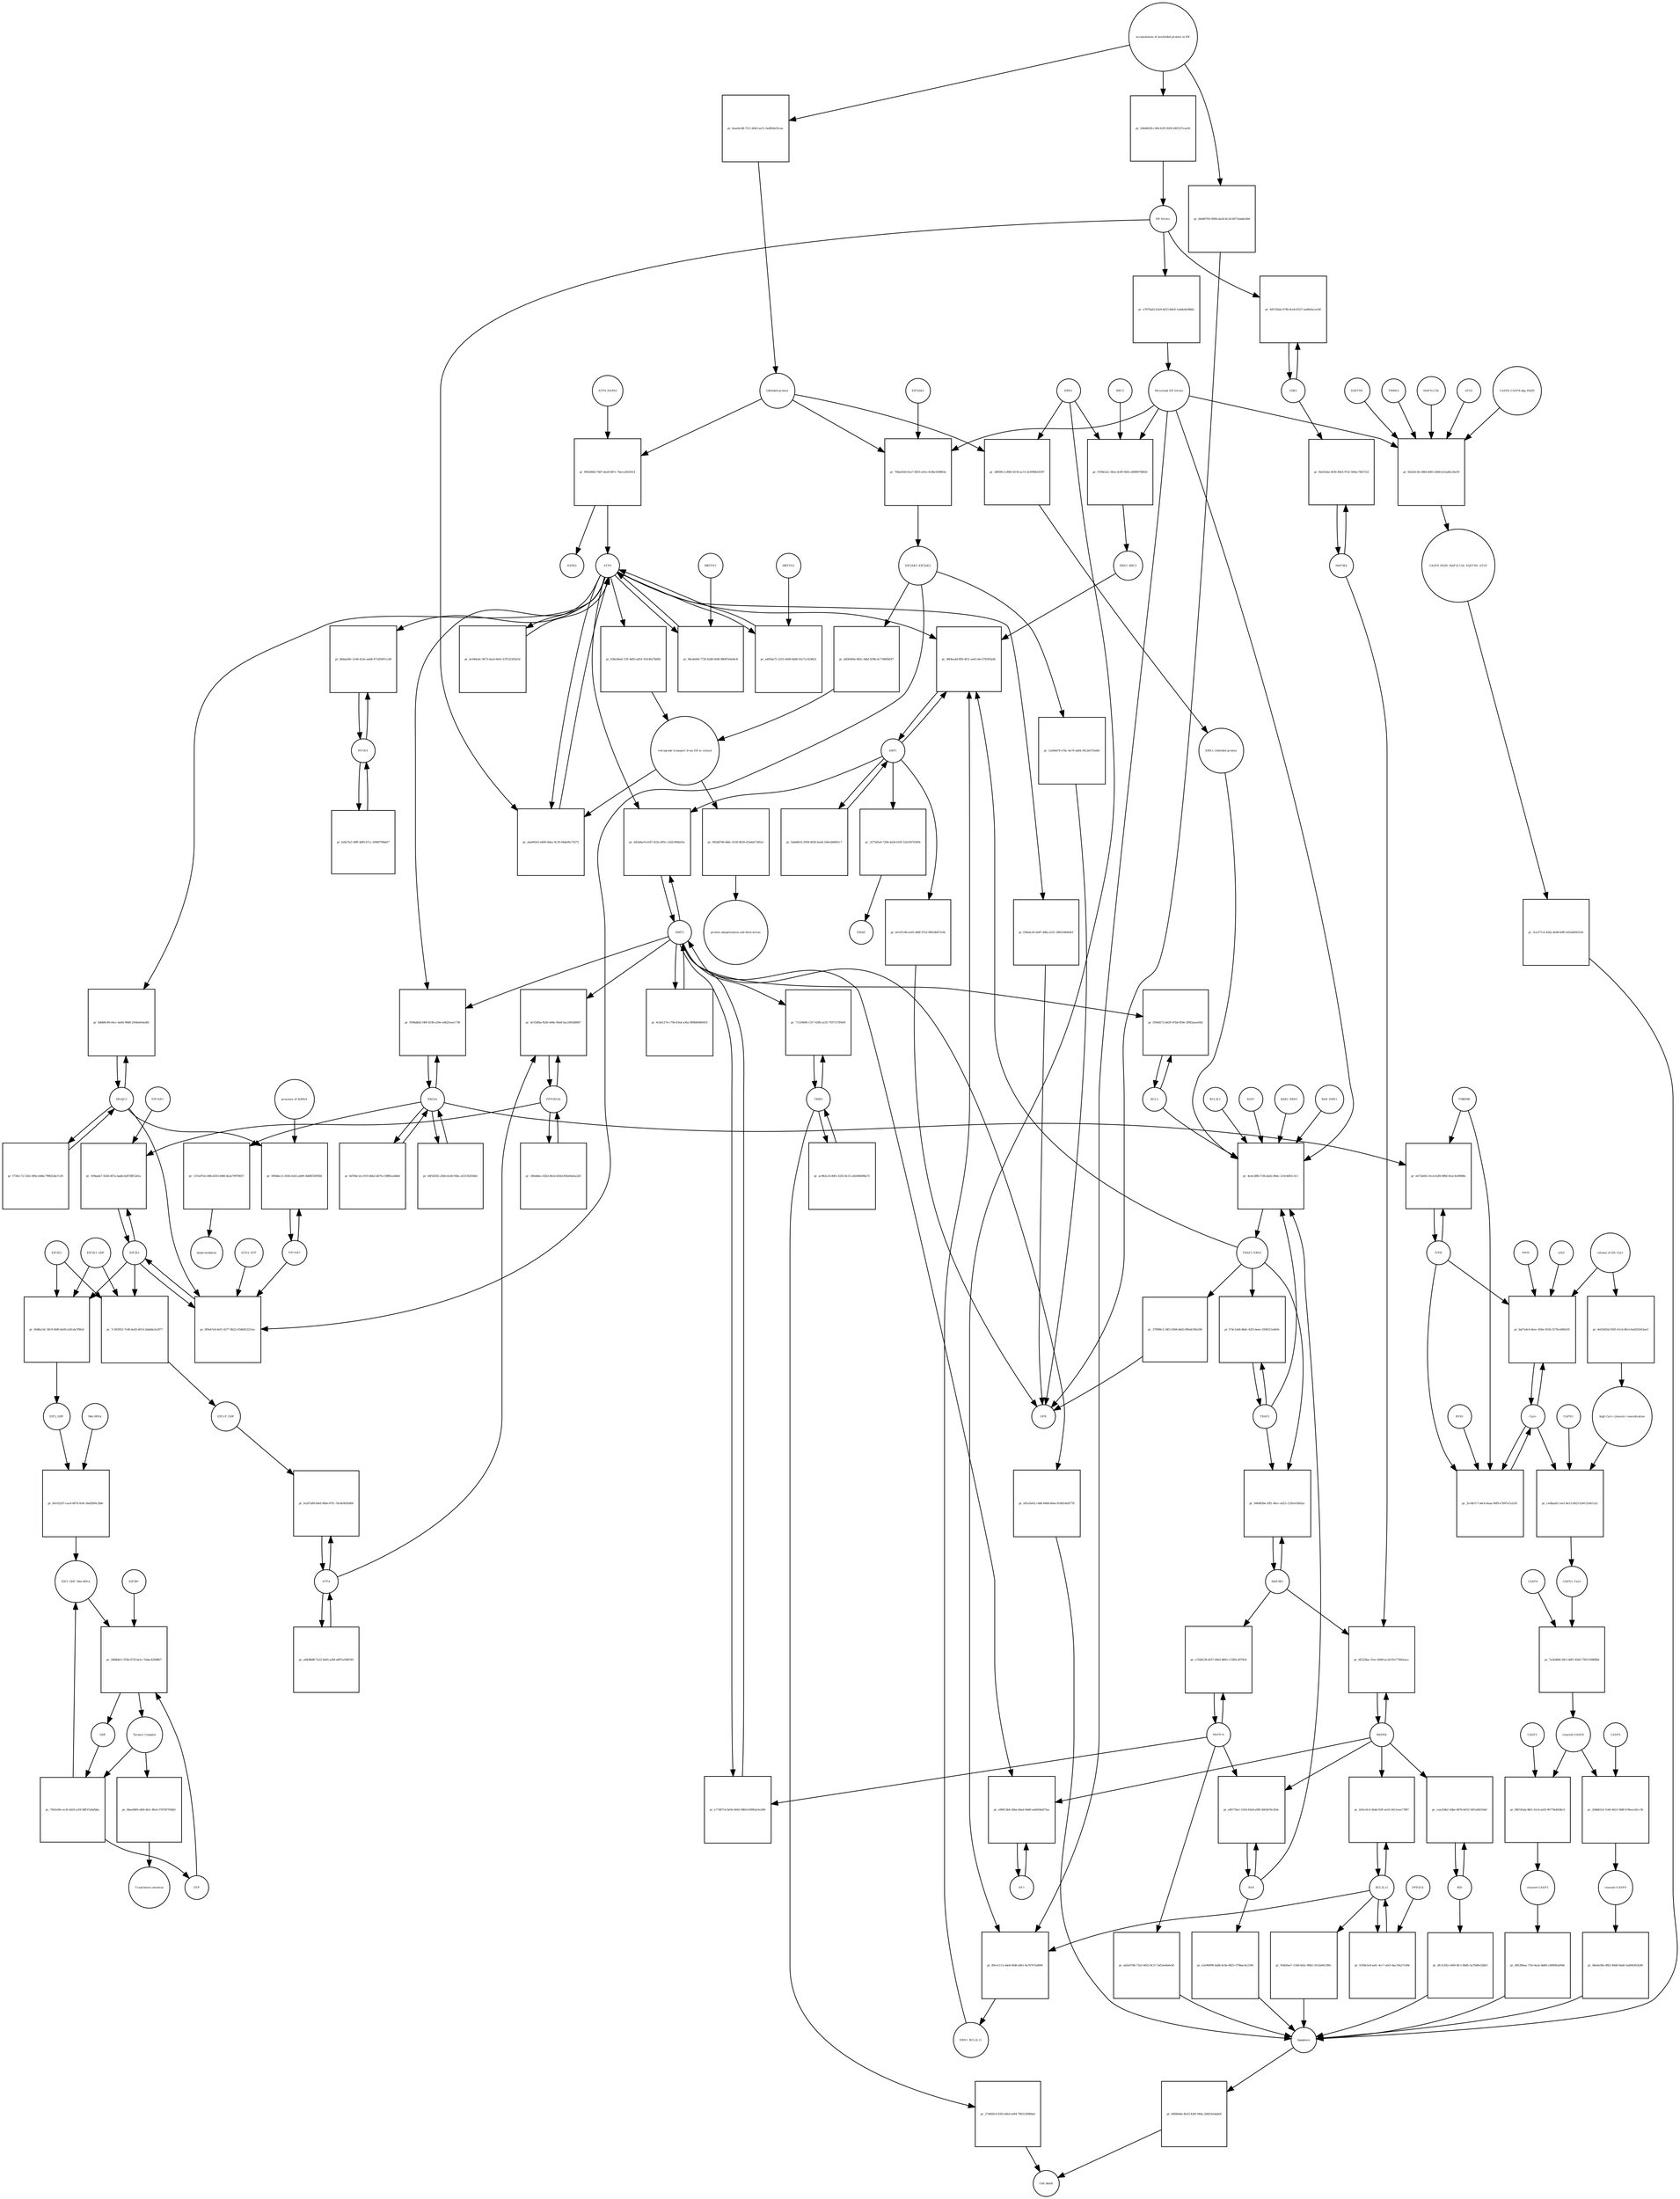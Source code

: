 strict digraph  {
ATF6_HSPA5 [annotation="", bipartite=0, cls=complex, fontsize=4, label=ATF6_HSPA5, shape=circle];
"pr_f002046d-78d7-4ea9-867c-7bece2825014" [annotation="", bipartite=1, cls=process, fontsize=4, label="pr_f002046d-78d7-4ea9-867c-7bece2825014", shape=square];
ATF6 [annotation="urn_miriam_hgnc.symbol_ATF6", bipartite=0, cls=macromolecule, fontsize=4, label=ATF6, shape=circle];
HSPA5 [annotation="urn_miriam_hgnc.symbol_HSPA5", bipartite=0, cls=macromolecule, fontsize=4, label=HSPA5, shape=circle];
"Unfolded protein" [annotation="", bipartite=0, cls=macromolecule, fontsize=4, label="Unfolded protein", shape=circle];
ERN1 [annotation="urn_miriam_hgnc.symbol_ERN1", bipartite=0, cls=macromolecule, fontsize=4, label=ERN1, shape=circle];
"pr_28f00fc2-d9d3-4150-ac51-dcf096b10397" [annotation="", bipartite=1, cls=process, fontsize=4, label="pr_28f00fc2-d9d3-4150-ac51-dcf096b10397", shape=square];
"ERN1_Unfolded protein" [annotation="", bipartite=0, cls=complex, fontsize=4, label="ERN1_Unfolded protein", shape=circle];
EIF2AK3_EIF2AK3 [annotation="", bipartite=0, cls=complex, fontsize=4, label=EIF2AK3_EIF2AK3, shape=circle];
"pr_dd36449a-885c-4daf-839b-6c7186f6d5f7" [annotation="", bipartite=1, cls=process, fontsize=4, label="pr_dd36449a-885c-4daf-839b-6c7186f6d5f7", shape=square];
"retrograde transport from ER to cytosol" [annotation="", bipartite=0, cls=phenotype, fontsize=4, label="retrograde transport from ER to cytosol", shape=circle];
"pr_83bcb6ad-7cff-4d03-a814-1f414b27b682" [annotation="", bipartite=1, cls=process, fontsize=4, label="pr_83bcb6ad-7cff-4d03-a814-1f414b27b682", shape=square];
"pr_992dd7d6-b6bc-4330-8639-d1b4a673d5a1" [annotation="", bipartite=1, cls=process, fontsize=4, label="pr_992dd7d6-b6bc-4330-8639-d1b4a673d5a1", shape=square];
"protein ubiquitination and destruction" [annotation="", bipartite=0, cls=phenotype, fontsize=4, label="protein ubiquitination and destruction", shape=circle];
"pr_4cdc28fb-7cfb-4a62-8b4c-21414d01c3c1" [annotation="", bipartite=1, cls=process, fontsize=4, label="pr_4cdc28fb-7cfb-4a62-8b4c-21414d01c3c1", shape=square];
TRAF2_ERN1 [annotation="", bipartite=0, cls=complex, fontsize=4, label=TRAF2_ERN1, shape=circle];
BAK1_ERN1 [annotation="", bipartite=0, cls=complex, fontsize=4, label=BAK1_ERN1, shape=circle];
BAX_ERN1 [annotation="", bipartite=0, cls=complex, fontsize=4, label=BAX_ERN1, shape=circle];
BCL2 [annotation="urn_miriam_hgnc.symbol_BCL2", bipartite=0, cls="nucleic acid feature", fontsize=4, label=BCL2, shape=circle];
BCL2L1 [annotation="urn_miriam_hgnc.symbol_BCL2L1", bipartite=0, cls=macromolecule, fontsize=4, label=BCL2L1, shape=circle];
"Persistant ER Stress" [annotation="", bipartite=0, cls=phenotype, fontsize=4, label="Persistant ER Stress", shape=circle];
BAX [annotation="urn_miriam_hgnc.symbol_BAX", bipartite=0, cls=macromolecule, fontsize=4, label=BAX, shape=circle];
BAK1 [annotation="urn_miriam_hgnc.symbol_BAK1", bipartite=0, cls=macromolecule, fontsize=4, label=BAK1, shape=circle];
TRAF2 [annotation="urn_miriam_hgnc.symbol_TRAF2", bipartite=0, cls=macromolecule, fontsize=4, label=TRAF2, shape=circle];
XBP1 [annotation="urn_miriam_hgnc.symbol_XBP1", bipartite=0, cls=macromolecule, fontsize=4, label=XBP1, shape=circle];
"pr_9bf4ea4d-fff6-4f31-ae63-8ec578393a46" [annotation="", bipartite=1, cls=process, fontsize=4, label="pr_9bf4ea4d-fff6-4f31-ae63-8ec578393a46", shape=square];
ERN1_BBC3 [annotation="", bipartite=0, cls=complex, fontsize=4, label=ERN1_BBC3, shape=circle];
ERN1_BCL2L11 [annotation="", bipartite=0, cls=complex, fontsize=4, label=ERN1_BCL2L11, shape=circle];
"pr_5abd4fc8-2958-4626-ba4d-166e2b6681c7" [annotation="", bipartite=1, cls=process, fontsize=4, label="pr_5abd4fc8-2958-4626-ba4d-166e2b6681c7", shape=square];
"pr_3575d5e4-7266-4a56-b1f9-51b5367054f4" [annotation="", bipartite=1, cls=process, fontsize=4, label="pr_3575d5e4-7266-4a56-b1f9-51b5367054f4", shape=square];
ERAD [annotation="", bipartite=0, cls=phenotype, fontsize=4, label=ERAD, shape=circle];
"pr_0e1d7c9b-ea92-466f-97e2-f881dbf57e5b" [annotation="", bipartite=1, cls=process, fontsize=4, label="pr_0e1d7c9b-ea92-466f-97e2-f881dbf57e5b", shape=square];
UPR [annotation="", bipartite=0, cls=phenotype, fontsize=4, label=UPR, shape=circle];
"pr_f7dc1eb0-dbdc-42f3-beee-3508211e8e9c" [annotation="", bipartite=1, cls=process, fontsize=4, label="pr_f7dc1eb0-dbdc-42f3-beee-3508211e8e9c", shape=square];
MAPK8 [annotation="urn_miriam_hgnc.symbol_MAPK8", bipartite=0, cls=macromolecule, fontsize=4, label=MAPK8, shape=circle];
"pr_6f2228ac-f1ec-4049-ac2d-91e77465eacc" [annotation="", bipartite=1, cls=process, fontsize=4, label="pr_6f2228ac-f1ec-4049-ac2d-91e77465eacc", shape=square];
MAP3K4 [annotation="urn_miriam_hgnc.symbol_MAP3K4", bipartite=0, cls=macromolecule, fontsize=4, label=MAP3K4, shape=circle];
MAP3K5 [annotation="urn_miriam_hgnc.symbol_MAP3K5", bipartite=0, cls=macromolecule, fontsize=4, label=MAP3K5, shape=circle];
MAPK14 [annotation="urn_miriam_hgnc.symbol_MAPK14", bipartite=0, cls=macromolecule, fontsize=4, label=MAPK14, shape=circle];
"pr_c51bb128-b257-49e5-8841-c1585c2079cb" [annotation="", bipartite=1, cls=process, fontsize=4, label="pr_c51bb128-b257-49e5-8841-c1585c2079cb", shape=square];
"pr_ab2e07db-73a5-4025-8c57-3ef2ee8a6cbf" [annotation="", bipartite=1, cls=process, fontsize=4, label="pr_ab2e07db-73a5-4025-8c57-3ef2ee8a6cbf", shape=square];
Apoptosis [annotation="", bipartite=0, cls=phenotype, fontsize=4, label=Apoptosis, shape=circle];
DDIT3 [annotation="urn_miriam_hgnc.symbol_DDIT3", bipartite=0, cls=macromolecule, fontsize=4, label=DDIT3, shape=circle];
"pr_e77d0714-8e5b-4943-98fd-639962e5e268" [annotation="", bipartite=1, cls=process, fontsize=4, label="pr_e77d0714-8e5b-4943-98fd-639962e5e268", shape=square];
"pr_e81a5e62-c4d6-448d-b0ae-818d14afd778" [annotation="", bipartite=1, cls=process, fontsize=4, label="pr_e81a5e62-c4d6-448d-b0ae-818d14afd778", shape=square];
"pr_f50b8272-bd29-47bb-859e-3f9f2aaea942" [annotation="", bipartite=1, cls=process, fontsize=4, label="pr_f50b8272-bd29-47bb-859e-3f9f2aaea942", shape=square];
"pr_aba992e5-b406-4dee-9c39-04da90c79275" [annotation="", bipartite=1, cls=process, fontsize=4, label="pr_aba992e5-b406-4dee-9c39-04da90c79275", shape=square];
"ER Stress" [annotation="", bipartite=0, cls=phenotype, fontsize=4, label="ER Stress", shape=circle];
"pr_9bcdefd4-7726-42d6-bf48-98087e0e8e3f" [annotation="", bipartite=1, cls=process, fontsize=4, label="pr_9bcdefd4-7726-42d6-bf48-98087e0e8e3f", shape=square];
MBTPS1 [annotation="urn_miriam_hgnc.symbol_MBTPS1", bipartite=0, cls=macromolecule, fontsize=4, label=MBTPS1, shape=circle];
"pr_a405da75-2255-4449-b6d0-02c7cc624b51" [annotation="", bipartite=1, cls=process, fontsize=4, label="pr_a405da75-2255-4449-b6d0-02c7cc624b51", shape=square];
MBTPS2 [annotation="urn_miriam_hgnc.symbol_MBTPS2", bipartite=0, cls=macromolecule, fontsize=4, label=MBTPS2, shape=circle];
"pr_dc94dcdc-9673-4acb-8e61-b7f532283a54" [annotation="", bipartite=1, cls=process, fontsize=4, label="pr_dc94dcdc-9673-4acb-8e61-b7f532283a54", shape=square];
"pr_6cb41274-c79d-43ed-a36a-089b89d60455" [annotation="", bipartite=1, cls=process, fontsize=4, label="pr_6cb41274-c79d-43ed-a36a-089b89d60455", shape=square];
"pr_d43a8ac6-b187-422e-895c-c62fc968a03e" [annotation="", bipartite=1, cls=process, fontsize=4, label="pr_d43a8ac6-b187-422e-895c-c62fc968a03e", shape=square];
EIF2S1 [annotation="urn_miriam_hgnc.symbol_EIF2S1", bipartite=0, cls=macromolecule, fontsize=4, label=EIF2S1, shape=circle];
"pr_0f0eb7ed-6ef1-4277-8b22-0548d53231ac" [annotation="", bipartite=1, cls=process, fontsize=4, label="pr_0f0eb7ed-6ef1-4277-8b22-0548d53231ac", shape=square];
GCN2_ATP [annotation="", bipartite=0, cls=complex, fontsize=4, label=GCN2_ATP, shape=circle];
EIF2AK2 [annotation="urn_miriam_hgnc.symbol_EIF2AK2", bipartite=0, cls=macromolecule, fontsize=4, label=EIF2AK2, shape=circle];
DNAJC3 [annotation="urn_miriam_hgnc.symbol_DNAJC3", bipartite=0, cls=macromolecule, fontsize=4, label=DNAJC3, shape=circle];
EIF2S2 [annotation="urn_miriam_hgnc.symbol_EIF2S2", bipartite=0, cls=macromolecule, fontsize=4, label=EIF2S2, shape=circle];
"pr_00d6a14c-58c9-4bf6-8a09-a20cda7f8fa0" [annotation="", bipartite=1, cls=process, fontsize=4, label="pr_00d6a14c-58c9-4bf6-8a09-a20cda7f8fa0", shape=square];
EIF2S3_GDP [annotation="", bipartite=0, cls=complex, fontsize=4, label=EIF2S3_GDP, shape=circle];
EIF2_GDP [annotation="", bipartite=0, cls=complex, fontsize=4, label=EIF2_GDP, shape=circle];
"EIF2_GDP_Met-tRNA" [annotation="", bipartite=0, cls=complex, fontsize=4, label="EIF2_GDP_Met-tRNA", shape=circle];
"pr_2484bb11-f55b-472f-be1c-7ebac420d8b7" [annotation="", bipartite=1, cls=process, fontsize=4, label="pr_2484bb11-f55b-472f-be1c-7ebac420d8b7", shape=square];
"Ternary Complex" [annotation="", bipartite=0, cls=complex, fontsize=4, label="Ternary Complex", shape=circle];
"EIF2B*" [annotation="", bipartite=0, cls=complex, fontsize=4, label="EIF2B*", shape=circle];
GTP [annotation="urn_miriam_obo.chebi_CHEBI%3A57600", bipartite=0, cls="simple chemical", fontsize=4, label=GTP, shape=circle];
GDP [annotation="urn_miriam_obo.chebi_CHEBI%3A65180", bipartite=0, cls="simple chemical", fontsize=4, label=GDP, shape=circle];
"pr_79d1e0fe-ec4f-4d18-a35f-88f37a6afbba" [annotation="", bipartite=1, cls=process, fontsize=4, label="pr_79d1e0fe-ec4f-4d18-a35f-88f37a6afbba", shape=square];
ATF4 [annotation="urn_miriam_hgnc.symbol_ATF4", bipartite=0, cls=macromolecule, fontsize=4, label=ATF4, shape=circle];
"pr_fe2d7a80-b4ef-46be-87fc-7dc8e4650d00" [annotation="", bipartite=1, cls=process, fontsize=4, label="pr_fe2d7a80-b4ef-46be-87fc-7dc8e4650d00", shape=square];
"EIF2-P_GDP" [annotation="", bipartite=0, cls=complex, fontsize=4, label="EIF2-P_GDP", shape=circle];
"pr_ad438b8f-7a22-4eb5-a2bf-e607a184f185" [annotation="", bipartite=1, cls=process, fontsize=4, label="pr_ad438b8f-7a22-4eb5-a2bf-e607a184f185", shape=square];
PPP1R15A [annotation="urn_miriam_hgnc.symbol_PPP1R15A", bipartite=0, cls=macromolecule, fontsize=4, label=PPP1R15A, shape=circle];
"pr_dc556fba-fb3b-448a-90a8-4ac2492d8687" [annotation="", bipartite=1, cls=process, fontsize=4, label="pr_dc556fba-fb3b-448a-90a8-4ac2492d8687", shape=square];
"pr_18feb8ec-02b3-46cb-b83d-856e9afae2d3" [annotation="", bipartite=1, cls=process, fontsize=4, label="pr_18feb8ec-02b3-46cb-b83d-856e9afae2d3", shape=square];
"pr_0baa9bf9-afb0-4fe1-8fed-37876f7938d1" [annotation="", bipartite=1, cls=process, fontsize=4, label="pr_0baa9bf9-afb0-4fe1-8fed-37876f7938d1", shape=square];
"Translation initiation" [annotation="", bipartite=0, cls=phenotype, fontsize=4, label="Translation initiation", shape=circle];
"pr_566485be-20f1-46cc-a623-123b1e5b02ac" [annotation="", bipartite=1, cls=process, fontsize=4, label="pr_566485be-20f1-46cc-a623-123b1e5b02ac", shape=square];
ERO1A [annotation="urn_miriam_hgnc.symbol_ERO1A", bipartite=0, cls=macromolecule, fontsize=4, label=ERO1A, shape=circle];
"pr_939bdb82-f40f-4536-a59e-a9b25eee1738" [annotation="", bipartite=1, cls=process, fontsize=4, label="pr_939bdb82-f40f-4536-a59e-a9b25eee1738", shape=square];
"pr_64f18292-25b0-4cd0-95bc-ef21563f36d1" [annotation="", bipartite=1, cls=process, fontsize=4, label="pr_64f18292-25b0-4cd0-95bc-ef21563f36d1", shape=square];
"pr_1f06ade7-5028-487a-badd-d287dff52d1a" [annotation="", bipartite=1, cls=process, fontsize=4, label="pr_1f06ade7-5028-487a-badd-d287dff52d1a", shape=square];
EIF2AK1 [annotation="urn_miriam_hgnc.symbol_EIF2AK1", bipartite=0, cls=macromolecule, fontsize=4, label=EIF2AK1, shape=circle];
"pr_e8577ba1-5354-416d-a9f8-2663b76c454c" [annotation="", bipartite=1, cls=process, fontsize=4, label="pr_e8577ba1-5354-416d-a9f8-2663b76c454c", shape=square];
"pr_e2e96998-4a8b-4c8e-8825-579bacdc2394" [annotation="", bipartite=1, cls=process, fontsize=4, label="pr_e2e96998-4a8b-4c8e-8825-579bacdc2394", shape=square];
"Ca2+" [annotation="urn_miriam_obo.chebi_CHEBI%3A29108", bipartite=0, cls="simple chemical", fontsize=4, label="Ca2+", shape=circle];
"pr_baf7a4c4-8eec-456e-9256-3579ce60b105" [annotation="", bipartite=1, cls=process, fontsize=4, label="pr_baf7a4c4-8eec-456e-9256-3579ce60b105", shape=square];
"release of ER Ca2+" [annotation="", bipartite=0, cls=phenotype, fontsize=4, label="release of ER Ca2+", shape=circle];
ITPR [annotation="urn_miriam_hgnc.symbol_ITPR1|urn_miriam_hgnc.symbol_ITPR2|urn_miriam_hgnc.symbol_ITPR3", bipartite=0, cls=macromolecule, fontsize=4, label=ITPR, shape=circle];
MAM [annotation="", bipartite=0, cls=phenotype, fontsize=4, label=MAM, shape=circle];
s619 [annotation="", bipartite=0, cls=complex, fontsize=4, label=s619, shape=circle];
"pr_fbe01dae-4f36-49a5-97af-594ec78d731d" [annotation="", bipartite=1, cls=process, fontsize=4, label="pr_fbe01dae-4f36-49a5-97af-594ec78d731d", shape=square];
CDK5 [annotation="urn_miriam_hgnc.symbol_CDK5", bipartite=0, cls=macromolecule, fontsize=4, label=CDK5, shape=circle];
"pr_4d1350ab-474b-4ceb-8327-aed6afacac8d" [annotation="", bipartite=1, cls="uncertain process", fontsize=4, label="pr_4d1350ab-474b-4ceb-8327-aed6afacac8d", shape=square];
"pr_84f0b44e-8e43-426f-946a-2d0f2424ab64" [annotation="", bipartite=1, cls=process, fontsize=4, label="pr_84f0b44e-8e43-426f-946a-2d0f2424ab64", shape=square];
"Cell death" [annotation="", bipartite=0, cls=phenotype, fontsize=4, label="Cell death", shape=circle];
"pr_3cc6b7c7-a6c6-4aaa-90f9-e7b97a7a3c81" [annotation="", bipartite=1, cls=process, fontsize=4, label="pr_3cc6b7c7-a6c6-4aaa-90f9-e7b97a7a3c81", shape=square];
TMBIM6 [annotation="urn_miriam_hgnc.symbol_TMBIM6", bipartite=0, cls=macromolecule, fontsize=4, label=TMBIM6, shape=circle];
RYR1 [annotation="urn_miriam_hgnc.symbol_RYR1", bipartite=0, cls=macromolecule, fontsize=4, label=RYR1, shape=circle];
EIF2AK3 [annotation="urn_miriam_hgnc.symbol_EIF2AK3", bipartite=0, cls=macromolecule, fontsize=4, label=EIF2AK3, shape=circle];
"pr_70ba4344-0ca7-4925-a01a-9c8bc658963e" [annotation="", bipartite=1, cls=process, fontsize=4, label="pr_70ba4344-0ca7-4925-a01a-9c8bc658963e", shape=square];
"pr_11f1e97d-c00b-4503-9d4f-8e2e79978057" [annotation="", bipartite=1, cls=process, fontsize=4, label="pr_11f1e97d-c00b-4503-9d4f-8e2e79978057", shape=square];
hyperoxidation [annotation="", bipartite=0, cls=phenotype, fontsize=4, label=hyperoxidation, shape=circle];
"pr_6d764c1d-c919-46b3-b479-c59ffbca646d" [annotation="", bipartite=1, cls=process, fontsize=4, label="pr_6d764c1d-c919-46b3-b479-c59ffbca646d", shape=square];
"pr_e7670ad2-b3e9-4e53-b6e0-1adde4e94b0c" [annotation="", bipartite=1, cls=process, fontsize=4, label="pr_e7670ad2-b3e9-4e53-b6e0-1adde4e94b0c", shape=square];
"CASP8_CASP8-ubq_FADD" [annotation="", bipartite=0, cls=complex, fontsize=4, label="CASP8_CASP8-ubq_FADD", shape=circle];
"pr_0d2a9c3b-3484-4081-b9d4-b23adb124e59" [annotation="", bipartite=1, cls=process, fontsize=4, label="pr_0d2a9c3b-3484-4081-b9d4-b23adb124e59", shape=square];
"SQSTM1 " [annotation="urn_miriam_hgnc.symbol_SQSTM1", bipartite=0, cls=macromolecule, fontsize=4, label="SQSTM1 ", shape=circle];
CASP8_FADD_MAP1LC3A_SQSTM1_ATG5 [annotation="", bipartite=0, cls=complex, fontsize=4, label=CASP8_FADD_MAP1LC3A_SQSTM1_ATG5, shape=circle];
TRIM13 [annotation="urn_miriam_hgnc.symbol_TRIM13", bipartite=0, cls=macromolecule, fontsize=4, label=TRIM13, shape=circle];
MAP1LC3A [annotation="urn_miriam_hgnc.symbol_MAP1LC3A", bipartite=0, cls=macromolecule, fontsize=4, label=MAP1LC3A, shape=circle];
ATG5 [annotation="urn_miriam_hgnc.symbol_ATG5", bipartite=0, cls=macromolecule, fontsize=4, label=ATG5, shape=circle];
"pr_3ce377c6-45b2-4e98-b9ff-e052b8593162" [annotation="", bipartite=1, cls=process, fontsize=4, label="pr_3ce377c6-45b2-4e98-b9ff-e052b8593162", shape=square];
"AP-1" [annotation="urn_miriam_hgnc.symbol_FOS|urn_miriam_hgnc.symbol_FOSB|urn_miriam_hgnc.symbol_FOSL1|urn_miriam_hgnc.symbol_FOSL2|urn_miriam_hgnc.symbol_JUN|urn_miriam_hgnc.symbol_JUNB|urn_miriam_hgnc.symbol_JUND", bipartite=0, cls=macromolecule, fontsize=4, label="AP-1", shape=circle];
"pr_e99013b4-20ba-4bad-9dd0-aeb958a875ac" [annotation="", bipartite=1, cls=process, fontsize=4, label="pr_e99013b4-20ba-4bad-9dd0-aeb958a875ac", shape=square];
"pr_095b8cc3-3036-41b5-ab99-5b68f350f584" [annotation="", bipartite=1, cls=process, fontsize=4, label="pr_095b8cc3-3036-41b5-ab99-5b68f350f584", shape=square];
"presence of dsRNA" [annotation="", bipartite=0, cls=phenotype, fontsize=4, label="presence of dsRNA", shape=circle];
"Met-tRNA" [annotation="urn_miriam_hgnc_HGNC%3A34779", bipartite=0, cls="nucleic acid feature", fontsize=4, label="Met-tRNA", shape=circle];
"pr_641032d7-cacd-487d-9c8c-8ad5f60c3b8c" [annotation="", bipartite=1, cls=process, fontsize=4, label="pr_641032d7-cacd-487d-9c8c-8ad5f60c3b8c", shape=square];
"pr_7c583952-7cd8-4ed3-b014-2dabde2e2877" [annotation="", bipartite=1, cls=process, fontsize=4, label="pr_7c583952-7cd8-4ed3-b014-2dabde2e2877", shape=square];
"accumulation of misfolded protein in ER" [annotation="", bipartite=0, cls=phenotype, fontsize=4, label="accumulation of misfolded protein in ER", shape=circle];
"pr_6aae6cd8-7211-46b3-aa7c-0a4fb9a55cae" [annotation="", bipartite=1, cls=process, fontsize=4, label="pr_6aae6cd8-7211-46b3-aa7c-0a4fb9a55cae", shape=square];
"pr_246d4028-c304-41f5-920f-b9f3537cea50" [annotation="", bipartite=1, cls=process, fontsize=4, label="pr_246d4028-c304-41f5-920f-b9f3537cea50", shape=square];
"pr_b0d40783-000b-4a24-8c2d-60716addcb94" [annotation="", bipartite=1, cls=process, fontsize=4, label="pr_b0d40783-000b-4a24-8c2d-60716addcb94", shape=square];
"pr_12e8dd74-e7bc-4a70-ab84-30c2b375ebfd" [annotation="", bipartite=1, cls=process, fontsize=4, label="pr_12e8dd74-e7bc-4a70-ab84-30c2b375ebfd", shape=square];
"pr_37f898c5-34f2-4584-b6d3-ff8edc90e248" [annotation="", bipartite=1, cls=process, fontsize=4, label="pr_37f898c5-34f2-4584-b6d3-ff8edc90e248", shape=square];
"pr_f36ebcd3-0e87-48fa-a531-28651669e8cf" [annotation="", bipartite=1, cls=process, fontsize=4, label="pr_f36ebcd3-0e87-48fa-a531-28651669e8cf", shape=square];
BCL2L11 [annotation="urn_miriam_hgnc.symbol_BCL2L11", bipartite=0, cls=macromolecule, fontsize=4, label=BCL2L11, shape=circle];
"pr_41fec0c4-3b4d-41ff-ae55-0411eea77897" [annotation="", bipartite=1, cls=process, fontsize=4, label="pr_41fec0c4-3b4d-41ff-ae55-0411eea77897", shape=square];
BID [annotation="urn_miriam_hgnc.symbol_BID", bipartite=0, cls=macromolecule, fontsize=4, label=BID, shape=circle];
"pr_cea25db2-5dbe-487b-b033-50f1e68318ef" [annotation="", bipartite=1, cls=process, fontsize=4, label="pr_cea25db2-5dbe-487b-b033-50f1e68318ef", shape=square];
"pr_93d26ae7-118d-4d2c-89b2-3553a6013f6c" [annotation="", bipartite=1, cls=process, fontsize=4, label="pr_93d26ae7-118d-4d2c-89b2-3553a6013f6c", shape=square];
"pr_dfc5cfd2-cb69-4fc1-8bd5-5a70d9e32b63" [annotation="", bipartite=1, cls=process, fontsize=4, label="pr_dfc5cfd2-cb69-4fc1-8bd5-5a70d9e32b63", shape=square];
"pr_89ce1112-ebe6-4fd8-a0b1-6a76767ed806" [annotation="", bipartite=1, cls=process, fontsize=4, label="pr_89ce1112-ebe6-4fd8-a0b1-6a76767ed806", shape=square];
"pr_07d9e2a1-36ea-4c8f-9402-e8f899784fd3" [annotation="", bipartite=1, cls=process, fontsize=4, label="pr_07d9e2a1-36ea-4c8f-9402-e8f899784fd3", shape=square];
BBC3 [annotation="urn_miriam_hgnc.symbol_BBC3", bipartite=0, cls=macromolecule, fontsize=4, label=BBC3, shape=circle];
"pr_0358e1e4-aefc-4cc7-a0cf-dac19a27c00e" [annotation="", bipartite=1, cls=process, fontsize=4, label="pr_0358e1e4-aefc-4cc7-a0cf-dac19a27c00e", shape=square];
PPP2CA [annotation="urn_miriam_hgnc.symbol_PPP2CA", bipartite=0, cls=macromolecule, fontsize=4, label=PPP2CA, shape=circle];
TRIB3 [annotation="urn_miriam_hgnc.symbol_TRIB3", bipartite=0, cls=macromolecule, fontsize=4, label=TRIB3, shape=circle];
"pr_71319b96-1317-45fb-a235-7937157f0ef0" [annotation="", bipartite=1, cls=process, fontsize=4, label="pr_71319b96-1317-45fb-a235-7937157f0ef0", shape=square];
"pr_ac962cc6-84f1-4335-8c15-a9240b098a73" [annotation="", bipartite=1, cls=process, fontsize=4, label="pr_ac962cc6-84f1-4335-8c15-a9240b098a73", shape=square];
"pr_274460c9-63f5-40e0-a0f4-790313f089a6" [annotation="", bipartite=1, cls=process, fontsize=4, label="pr_274460c9-63f5-40e0-a0f4-790313f089a6", shape=square];
"pr_4e01b65d-9395-41cd-8fe3-6ed203563ae5" [annotation="", bipartite=1, cls=process, fontsize=4, label="pr_4e01b65d-9395-41cd-8fe3-6ed203563ae5", shape=square];
"high Ca2+ cytosolic concentration" [annotation="", bipartite=0, cls=phenotype, fontsize=4, label="high Ca2+ cytosolic concentration", shape=circle];
"pr_8ddb9c89-e6cc-4a84-98d8-2506a0e6a4fd" [annotation="", bipartite=1, cls=process, fontsize=4, label="pr_8ddb9c89-e6cc-4a84-98d8-2506a0e6a4fd", shape=square];
"pr_f7341c72-52b1-4f0e-b46b-799b526e7c30" [annotation="", bipartite=1, cls=process, fontsize=4, label="pr_f7341c72-52b1-4f0e-b46b-799b526e7c30", shape=square];
"pr_e673e661-9ccb-42f0-89bf-81ec9c8998fe" [annotation="", bipartite=1, cls=process, fontsize=4, label="pr_e673e661-9ccb-42f0-89bf-81ec9c8998fe", shape=square];
CASP4 [annotation="urn_miriam_hgnc.symbol_CASP4", bipartite=0, cls=macromolecule, fontsize=4, label=CASP4, shape=circle];
"pr_7a3ebf8d-28c1-46f1-83d2-750115946fbd" [annotation="", bipartite=1, cls=process, fontsize=4, label="pr_7a3ebf8d-28c1-46f1-83d2-750115946fbd", shape=square];
"cleaved~CASP4" [annotation="urn_miriam_hgnc.symbol_CASP4", bipartite=0, cls=macromolecule, fontsize=4, label="cleaved~CASP4", shape=circle];
"CAPN1_Ca2+" [annotation="", bipartite=0, cls=complex, fontsize=4, label="CAPN1_Ca2+", shape=circle];
CASP3 [annotation="urn_miriam_hgnc.symbol_CASP3", bipartite=0, cls=macromolecule, fontsize=4, label=CASP3, shape=circle];
"pr_f8b7d5ab-9bf1-41cb-a43f-90779e843bc0" [annotation="", bipartite=1, cls=process, fontsize=4, label="pr_f8b7d5ab-9bf1-41cb-a43f-90779e843bc0", shape=square];
"cleaved~CASP3" [annotation="urn_miriam_hgnc.symbol_CASP3", bipartite=0, cls=macromolecule, fontsize=4, label="cleaved~CASP3", shape=circle];
CASP9 [annotation="urn_miriam_hgnc.symbol_CSAP9", bipartite=0, cls=macromolecule, fontsize=4, label=CASP9, shape=circle];
"pr_20db831d-7e40-4621-968f-b78eacd3cc30" [annotation="", bipartite=1, cls=process, fontsize=4, label="pr_20db831d-7e40-4621-968f-b78eacd3cc30", shape=square];
"cleaved~CASP9" [annotation="urn_miriam_hgnc.symbol_CASP9", bipartite=0, cls=macromolecule, fontsize=4, label="cleaved~CASP9", shape=circle];
CAPN1 [annotation="urn_miriam_hgnc.symbol_CAPN1", bipartite=0, cls=macromolecule, fontsize=4, label=CAPN1, shape=circle];
"pr_cedbaa82-1acf-4e13-b823-d341324411a3" [annotation="", bipartite=1, cls=process, fontsize=4, label="pr_cedbaa82-1acf-4e13-b823-d341324411a3", shape=square];
"pr_d8530baa-71fe-4a2a-8dd0-cd090feaf9de" [annotation="", bipartite=1, cls=process, fontsize=4, label="pr_d8530baa-71fe-4a2a-8dd0-cd090feaf9de", shape=square];
"pr_b8a0e38e-4f62-49db-9add-5ad0456542f6" [annotation="", bipartite=1, cls=process, fontsize=4, label="pr_b8a0e38e-4f62-49db-9add-5ad0456542f6", shape=square];
HYOU1 [annotation="urn_miriam_hgnc.symbol_HYOU1", bipartite=0, cls=macromolecule, fontsize=4, label=HYOU1, shape=circle];
"pr_86daa08c-2c46-423e-aeb8-471d5687ccd4" [annotation="", bipartite=1, cls=process, fontsize=4, label="pr_86daa08c-2c46-423e-aeb8-471d5687ccd4", shape=square];
"pr_fa8a7fa1-68ff-4df9-b7cc-2046f798def7" [annotation="", bipartite=1, cls=process, fontsize=4, label="pr_fa8a7fa1-68ff-4df9-b7cc-2046f798def7", shape=square];
ATF6_HSPA5 -> "pr_f002046d-78d7-4ea9-867c-7bece2825014"  [annotation="", interaction_type=consumption];
"pr_f002046d-78d7-4ea9-867c-7bece2825014" -> ATF6  [annotation="", interaction_type=production];
"pr_f002046d-78d7-4ea9-867c-7bece2825014" -> HSPA5  [annotation="", interaction_type=production];
ATF6 -> "pr_83bcb6ad-7cff-4d03-a814-1f414b27b682"  [annotation="", interaction_type=consumption];
ATF6 -> "pr_9bf4ea4d-fff6-4f31-ae63-8ec578393a46"  [annotation="urn_miriam_pubmed_26587781|urn_miriam_pubmed_23430059", interaction_type=catalysis];
ATF6 -> "pr_aba992e5-b406-4dee-9c39-04da90c79275"  [annotation="", interaction_type=consumption];
ATF6 -> "pr_9bcdefd4-7726-42d6-bf48-98087e0e8e3f"  [annotation="", interaction_type=consumption];
ATF6 -> "pr_a405da75-2255-4449-b6d0-02c7cc624b51"  [annotation="", interaction_type=consumption];
ATF6 -> "pr_dc94dcdc-9673-4acb-8e61-b7f532283a54"  [annotation="", interaction_type=consumption];
ATF6 -> "pr_d43a8ac6-b187-422e-895c-c62fc968a03e"  [annotation="urn_miriam_pubmed_26587781|urn_miriam_pubmed_17991856|urn_miriam_pubmed_28843399", interaction_type=catalysis];
ATF6 -> "pr_939bdb82-f40f-4536-a59e-a9b25eee1738"  [annotation="urn_miriam_pubmed_23850759|urn_miriam_pubmed_25387528", interaction_type=catalysis];
ATF6 -> "pr_f36ebcd3-0e87-48fa-a531-28651669e8cf"  [annotation="", interaction_type=consumption];
ATF6 -> "pr_8ddb9c89-e6cc-4a84-98d8-2506a0e6a4fd"  [annotation="urn_miriam_pubmed_12601012|urn_miriam_pubmed_18360008", interaction_type=catalysis];
ATF6 -> "pr_86daa08c-2c46-423e-aeb8-471d5687ccd4"  [annotation=urn_miriam_pubmed_18360008, interaction_type=catalysis];
"Unfolded protein" -> "pr_f002046d-78d7-4ea9-867c-7bece2825014"  [annotation="urn_miriam_pubmed_19509052|urn_miriam_pubmed_12847084|urn_miriam_pubmed_23850759", interaction_type=catalysis];
"Unfolded protein" -> "pr_28f00fc2-d9d3-4150-ac51-dcf096b10397"  [annotation="", interaction_type=consumption];
"Unfolded protein" -> "pr_70ba4344-0ca7-4925-a01a-9c8bc658963e"  [annotation=urn_miriam_pubmed_17991856, interaction_type=catalysis];
ERN1 -> "pr_28f00fc2-d9d3-4150-ac51-dcf096b10397"  [annotation="", interaction_type=consumption];
ERN1 -> "pr_89ce1112-ebe6-4fd8-a0b1-6a76767ed806"  [annotation="", interaction_type=consumption];
ERN1 -> "pr_07d9e2a1-36ea-4c8f-9402-e8f899784fd3"  [annotation="", interaction_type=consumption];
"pr_28f00fc2-d9d3-4150-ac51-dcf096b10397" -> "ERN1_Unfolded protein"  [annotation="", interaction_type=production];
"ERN1_Unfolded protein" -> "pr_4cdc28fb-7cfb-4a62-8b4c-21414d01c3c1"  [annotation="", interaction_type=consumption];
EIF2AK3_EIF2AK3 -> "pr_dd36449a-885c-4daf-839b-6c7186f6d5f7"  [annotation="", interaction_type=consumption];
EIF2AK3_EIF2AK3 -> "pr_0f0eb7ed-6ef1-4277-8b22-0548d53231ac"  [annotation="urn_miriam_pubmed_12667446|urn_miriam_pubmed_16246152|urn_miriam_pubmed_12601012|urn_miriam_pubmed_23850759|urn_miriam_pubmed_18360008|urn_miriam_pubmed_26587781", interaction_type=catalysis];
EIF2AK3_EIF2AK3 -> "pr_12e8dd74-e7bc-4a70-ab84-30c2b375ebfd"  [annotation="", interaction_type=consumption];
"pr_dd36449a-885c-4daf-839b-6c7186f6d5f7" -> "retrograde transport from ER to cytosol"  [annotation="", interaction_type=production];
"retrograde transport from ER to cytosol" -> "pr_992dd7d6-b6bc-4330-8639-d1b4a673d5a1"  [annotation="", interaction_type=consumption];
"retrograde transport from ER to cytosol" -> "pr_aba992e5-b406-4dee-9c39-04da90c79275"  [annotation="urn_miriam_pubmed_18360008|urn_miriam_pubmed_17991856|urn_miriam_pubmed_26587781|urn_miriam_pubmed_12847084", interaction_type=inhibition];
"pr_83bcb6ad-7cff-4d03-a814-1f414b27b682" -> "retrograde transport from ER to cytosol"  [annotation="", interaction_type=production];
"pr_992dd7d6-b6bc-4330-8639-d1b4a673d5a1" -> "protein ubiquitination and destruction"  [annotation="", interaction_type=production];
"pr_4cdc28fb-7cfb-4a62-8b4c-21414d01c3c1" -> TRAF2_ERN1  [annotation="", interaction_type=production];
TRAF2_ERN1 -> "pr_9bf4ea4d-fff6-4f31-ae63-8ec578393a46"  [annotation="urn_miriam_pubmed_26587781|urn_miriam_pubmed_23430059", interaction_type=catalysis];
TRAF2_ERN1 -> "pr_f7dc1eb0-dbdc-42f3-beee-3508211e8e9c"  [annotation=urn_miriam_pubmed_23850759, interaction_type=catalysis];
TRAF2_ERN1 -> "pr_566485be-20f1-46cc-a623-123b1e5b02ac"  [annotation=urn_miriam_pubmed_23850759, interaction_type=catalysis];
TRAF2_ERN1 -> "pr_37f898c5-34f2-4584-b6d3-ff8edc90e248"  [annotation="", interaction_type=consumption];
BAK1_ERN1 -> "pr_4cdc28fb-7cfb-4a62-8b4c-21414d01c3c1"  [annotation="urn_miriam_pubmed_23850759|urn_miriam_pubmed_23430059|urn_miriam_pubmed_26587781", interaction_type=catalysis];
BAX_ERN1 -> "pr_4cdc28fb-7cfb-4a62-8b4c-21414d01c3c1"  [annotation="urn_miriam_pubmed_23850759|urn_miriam_pubmed_23430059|urn_miriam_pubmed_26587781", interaction_type=catalysis];
BCL2 -> "pr_4cdc28fb-7cfb-4a62-8b4c-21414d01c3c1"  [annotation="urn_miriam_pubmed_23850759|urn_miriam_pubmed_23430059|urn_miriam_pubmed_26587781", interaction_type=inhibition];
BCL2 -> "pr_f50b8272-bd29-47bb-859e-3f9f2aaea942"  [annotation="", interaction_type=consumption];
BCL2L1 -> "pr_4cdc28fb-7cfb-4a62-8b4c-21414d01c3c1"  [annotation="urn_miriam_pubmed_23850759|urn_miriam_pubmed_23430059|urn_miriam_pubmed_26587781", interaction_type=inhibition];
"Persistant ER Stress" -> "pr_4cdc28fb-7cfb-4a62-8b4c-21414d01c3c1"  [annotation="urn_miriam_pubmed_23850759|urn_miriam_pubmed_23430059|urn_miriam_pubmed_26587781", interaction_type=inhibition];
"Persistant ER Stress" -> "pr_70ba4344-0ca7-4925-a01a-9c8bc658963e"  [annotation=urn_miriam_pubmed_17991856, interaction_type=catalysis];
"Persistant ER Stress" -> "pr_0d2a9c3b-3484-4081-b9d4-b23adb124e59"  [annotation=urn_miriam_pubmed_17991856, interaction_type=catalysis];
"Persistant ER Stress" -> "pr_89ce1112-ebe6-4fd8-a0b1-6a76767ed806"  [annotation="urn_miriam_pubmed_23850759|urn_miriam_pubmed_23430059|urn_miriam_pubmed_26587781", interaction_type=inhibition];
"Persistant ER Stress" -> "pr_07d9e2a1-36ea-4c8f-9402-e8f899784fd3"  [annotation="urn_miriam_pubmed_23430059|urn_miriam_pubmed_17991856", interaction_type=inhibition];
BAX -> "pr_4cdc28fb-7cfb-4a62-8b4c-21414d01c3c1"  [annotation="urn_miriam_pubmed_23850759|urn_miriam_pubmed_23430059|urn_miriam_pubmed_26587781", interaction_type=catalysis];
BAX -> "pr_e8577ba1-5354-416d-a9f8-2663b76c454c"  [annotation="", interaction_type=consumption];
BAX -> "pr_e2e96998-4a8b-4c8e-8825-579bacdc2394"  [annotation="", interaction_type=consumption];
BAK1 -> "pr_4cdc28fb-7cfb-4a62-8b4c-21414d01c3c1"  [annotation="urn_miriam_pubmed_23850759|urn_miriam_pubmed_23430059|urn_miriam_pubmed_26587781", interaction_type=catalysis];
TRAF2 -> "pr_4cdc28fb-7cfb-4a62-8b4c-21414d01c3c1"  [annotation="", interaction_type=consumption];
TRAF2 -> "pr_f7dc1eb0-dbdc-42f3-beee-3508211e8e9c"  [annotation="", interaction_type=consumption];
TRAF2 -> "pr_566485be-20f1-46cc-a623-123b1e5b02ac"  [annotation=urn_miriam_pubmed_23850759, interaction_type=catalysis];
XBP1 -> "pr_9bf4ea4d-fff6-4f31-ae63-8ec578393a46"  [annotation="", interaction_type=consumption];
XBP1 -> "pr_5abd4fc8-2958-4626-ba4d-166e2b6681c7"  [annotation="", interaction_type=consumption];
XBP1 -> "pr_3575d5e4-7266-4a56-b1f9-51b5367054f4"  [annotation="", interaction_type=consumption];
XBP1 -> "pr_0e1d7c9b-ea92-466f-97e2-f881dbf57e5b"  [annotation="", interaction_type=consumption];
XBP1 -> "pr_d43a8ac6-b187-422e-895c-c62fc968a03e"  [annotation="urn_miriam_pubmed_26587781|urn_miriam_pubmed_17991856|urn_miriam_pubmed_28843399", interaction_type=catalysis];
"pr_9bf4ea4d-fff6-4f31-ae63-8ec578393a46" -> XBP1  [annotation="", interaction_type=production];
ERN1_BBC3 -> "pr_9bf4ea4d-fff6-4f31-ae63-8ec578393a46"  [annotation="urn_miriam_pubmed_26587781|urn_miriam_pubmed_23430059", interaction_type=catalysis];
ERN1_BCL2L11 -> "pr_9bf4ea4d-fff6-4f31-ae63-8ec578393a46"  [annotation="urn_miriam_pubmed_26587781|urn_miriam_pubmed_23430059", interaction_type=catalysis];
"pr_5abd4fc8-2958-4626-ba4d-166e2b6681c7" -> XBP1  [annotation="", interaction_type=production];
"pr_3575d5e4-7266-4a56-b1f9-51b5367054f4" -> ERAD  [annotation="", interaction_type=production];
"pr_0e1d7c9b-ea92-466f-97e2-f881dbf57e5b" -> UPR  [annotation="", interaction_type=production];
"pr_f7dc1eb0-dbdc-42f3-beee-3508211e8e9c" -> TRAF2  [annotation="", interaction_type=production];
MAPK8 -> "pr_6f2228ac-f1ec-4049-ac2d-91e77465eacc"  [annotation="", interaction_type=consumption];
MAPK8 -> "pr_e8577ba1-5354-416d-a9f8-2663b76c454c"  [annotation="urn_miriam_pubmed_18191217|urn_miriam_pubmed_23430059", interaction_type=catalysis];
MAPK8 -> "pr_e99013b4-20ba-4bad-9dd0-aeb958a875ac"  [annotation="urn_miriam_pubmed_26618107|urn_miriam_pubmed_26587781|urn_miriam_pubmed_23850759", interaction_type=catalysis];
MAPK8 -> "pr_41fec0c4-3b4d-41ff-ae55-0411eea77897"  [annotation="urn_miriam_pubmed_26018731|urn_miriam_pubmed_23850759", interaction_type=catalysis];
MAPK8 -> "pr_cea25db2-5dbe-487b-b033-50f1e68318ef"  [annotation="urn_miriam_pubmed_23430059|urn_miriam_pubmed_11583631", interaction_type=catalysis];
"pr_6f2228ac-f1ec-4049-ac2d-91e77465eacc" -> MAPK8  [annotation="", interaction_type=production];
MAP3K4 -> "pr_6f2228ac-f1ec-4049-ac2d-91e77465eacc"  [annotation="urn_miriam_pubmed_18191217|urn_miriam_pubmed_23850759|urn_miriam_pubmed_26587781", interaction_type=catalysis];
MAP3K4 -> "pr_fbe01dae-4f36-49a5-97af-594ec78d731d"  [annotation="", interaction_type=consumption];
MAP3K5 -> "pr_6f2228ac-f1ec-4049-ac2d-91e77465eacc"  [annotation="urn_miriam_pubmed_18191217|urn_miriam_pubmed_23850759|urn_miriam_pubmed_26587781", interaction_type=catalysis];
MAP3K5 -> "pr_c51bb128-b257-49e5-8841-c1585c2079cb"  [annotation="urn_miriam_pubmed_23850759|urn_miriam_pubmed_12215209", interaction_type=catalysis];
MAP3K5 -> "pr_566485be-20f1-46cc-a623-123b1e5b02ac"  [annotation="", interaction_type=consumption];
MAPK14 -> "pr_c51bb128-b257-49e5-8841-c1585c2079cb"  [annotation="", interaction_type=consumption];
MAPK14 -> "pr_ab2e07db-73a5-4025-8c57-3ef2ee8a6cbf"  [annotation="", interaction_type=consumption];
MAPK14 -> "pr_e77d0714-8e5b-4943-98fd-639962e5e268"  [annotation="urn_miriam_pubmed_23850759|urn_miriam_pubmed_23430059|urn_miriam_pubmed_26137585", interaction_type=catalysis];
MAPK14 -> "pr_e8577ba1-5354-416d-a9f8-2663b76c454c"  [annotation="urn_miriam_pubmed_18191217|urn_miriam_pubmed_23430059", interaction_type=catalysis];
"pr_c51bb128-b257-49e5-8841-c1585c2079cb" -> MAPK14  [annotation="", interaction_type=production];
"pr_ab2e07db-73a5-4025-8c57-3ef2ee8a6cbf" -> Apoptosis  [annotation="", interaction_type=production];
Apoptosis -> "pr_84f0b44e-8e43-426f-946a-2d0f2424ab64"  [annotation="", interaction_type=consumption];
DDIT3 -> "pr_e77d0714-8e5b-4943-98fd-639962e5e268"  [annotation="", interaction_type=consumption];
DDIT3 -> "pr_e81a5e62-c4d6-448d-b0ae-818d14afd778"  [annotation="", interaction_type=consumption];
DDIT3 -> "pr_f50b8272-bd29-47bb-859e-3f9f2aaea942"  [annotation="urn_miriam_pubmed_30662442|urn_miriam_pubmed_23850759", interaction_type=inhibition];
DDIT3 -> "pr_6cb41274-c79d-43ed-a36a-089b89d60455"  [annotation="", interaction_type=consumption];
DDIT3 -> "pr_d43a8ac6-b187-422e-895c-c62fc968a03e"  [annotation="", interaction_type=consumption];
DDIT3 -> "pr_dc556fba-fb3b-448a-90a8-4ac2492d8687"  [annotation="urn_miriam_pubmed_23850759|urn_miriam_pubmed_31638256", interaction_type=catalysis];
DDIT3 -> "pr_939bdb82-f40f-4536-a59e-a9b25eee1738"  [annotation="urn_miriam_pubmed_23850759|urn_miriam_pubmed_25387528", interaction_type=catalysis];
DDIT3 -> "pr_e99013b4-20ba-4bad-9dd0-aeb958a875ac"  [annotation="urn_miriam_pubmed_26618107|urn_miriam_pubmed_26587781|urn_miriam_pubmed_23850759", interaction_type=catalysis];
DDIT3 -> "pr_71319b96-1317-45fb-a235-7937157f0ef0"  [annotation="urn_miriam_pubmed_23430059|urn_miriam_pubmed_18940792", interaction_type=catalysis];
"pr_e77d0714-8e5b-4943-98fd-639962e5e268" -> DDIT3  [annotation="", interaction_type=production];
"pr_e81a5e62-c4d6-448d-b0ae-818d14afd778" -> Apoptosis  [annotation="", interaction_type=production];
"pr_f50b8272-bd29-47bb-859e-3f9f2aaea942" -> BCL2  [annotation="", interaction_type=production];
"pr_aba992e5-b406-4dee-9c39-04da90c79275" -> ATF6  [annotation="", interaction_type=production];
"ER Stress" -> "pr_aba992e5-b406-4dee-9c39-04da90c79275"  [annotation="urn_miriam_pubmed_18360008|urn_miriam_pubmed_17991856|urn_miriam_pubmed_26587781|urn_miriam_pubmed_12847084", interaction_type=catalysis];
"ER Stress" -> "pr_4d1350ab-474b-4ceb-8327-aed6afacac8d"  [annotation=urn_miriam_pubmed_22388889, interaction_type=catalysis];
"ER Stress" -> "pr_e7670ad2-b3e9-4e53-b6e0-1adde4e94b0c"  [annotation="", interaction_type=consumption];
"pr_9bcdefd4-7726-42d6-bf48-98087e0e8e3f" -> ATF6  [annotation="", interaction_type=production];
MBTPS1 -> "pr_9bcdefd4-7726-42d6-bf48-98087e0e8e3f"  [annotation="urn_miriam_pubmed_18360008|urn_miriam_pubmed_17991856|urn_miriam_pubmed_26587781|urn_miriam_pubmed_23850759", interaction_type=catalysis];
"pr_a405da75-2255-4449-b6d0-02c7cc624b51" -> ATF6  [annotation="", interaction_type=production];
MBTPS2 -> "pr_a405da75-2255-4449-b6d0-02c7cc624b51"  [annotation="urn_miriam_pubmed_23850759|urn_miriam_pubmed_26587781|urn_miriam_pubmed_17991856|urn_miriam_pubmed_18360008", interaction_type=catalysis];
"pr_dc94dcdc-9673-4acb-8e61-b7f532283a54" -> ATF6  [annotation="", interaction_type=production];
"pr_6cb41274-c79d-43ed-a36a-089b89d60455" -> DDIT3  [annotation="", interaction_type=production];
"pr_d43a8ac6-b187-422e-895c-c62fc968a03e" -> DDIT3  [annotation="", interaction_type=production];
EIF2S1 -> "pr_0f0eb7ed-6ef1-4277-8b22-0548d53231ac"  [annotation="", interaction_type=consumption];
EIF2S1 -> "pr_00d6a14c-58c9-4bf6-8a09-a20cda7f8fa0"  [annotation="", interaction_type=consumption];
EIF2S1 -> "pr_1f06ade7-5028-487a-badd-d287dff52d1a"  [annotation="", interaction_type=consumption];
EIF2S1 -> "pr_7c583952-7cd8-4ed3-b014-2dabde2e2877"  [annotation="", interaction_type=consumption];
"pr_0f0eb7ed-6ef1-4277-8b22-0548d53231ac" -> EIF2S1  [annotation="", interaction_type=production];
GCN2_ATP -> "pr_0f0eb7ed-6ef1-4277-8b22-0548d53231ac"  [annotation="urn_miriam_pubmed_12667446|urn_miriam_pubmed_16246152|urn_miriam_pubmed_12601012|urn_miriam_pubmed_23850759|urn_miriam_pubmed_18360008|urn_miriam_pubmed_26587781", interaction_type=catalysis];
EIF2AK2 -> "pr_0f0eb7ed-6ef1-4277-8b22-0548d53231ac"  [annotation="urn_miriam_pubmed_12667446|urn_miriam_pubmed_16246152|urn_miriam_pubmed_12601012|urn_miriam_pubmed_23850759|urn_miriam_pubmed_18360008|urn_miriam_pubmed_26587781", interaction_type=catalysis];
EIF2AK2 -> "pr_095b8cc3-3036-41b5-ab99-5b68f350f584"  [annotation="", interaction_type=consumption];
DNAJC3 -> "pr_0f0eb7ed-6ef1-4277-8b22-0548d53231ac"  [annotation="urn_miriam_pubmed_12667446|urn_miriam_pubmed_16246152|urn_miriam_pubmed_12601012|urn_miriam_pubmed_23850759|urn_miriam_pubmed_18360008|urn_miriam_pubmed_26587781", interaction_type=inhibition];
DNAJC3 -> "pr_095b8cc3-3036-41b5-ab99-5b68f350f584"  [annotation="urn_miriam_pubmed_12601012|urn_miriam_pubmed_26587781|urn_miriam_pubmed_23850759", interaction_type=inhibition];
DNAJC3 -> "pr_8ddb9c89-e6cc-4a84-98d8-2506a0e6a4fd"  [annotation="", interaction_type=consumption];
DNAJC3 -> "pr_f7341c72-52b1-4f0e-b46b-799b526e7c30"  [annotation="", interaction_type=consumption];
EIF2S2 -> "pr_00d6a14c-58c9-4bf6-8a09-a20cda7f8fa0"  [annotation="", interaction_type=consumption];
EIF2S2 -> "pr_7c583952-7cd8-4ed3-b014-2dabde2e2877"  [annotation="", interaction_type=consumption];
"pr_00d6a14c-58c9-4bf6-8a09-a20cda7f8fa0" -> EIF2_GDP  [annotation="", interaction_type=production];
EIF2S3_GDP -> "pr_00d6a14c-58c9-4bf6-8a09-a20cda7f8fa0"  [annotation="", interaction_type=consumption];
EIF2S3_GDP -> "pr_7c583952-7cd8-4ed3-b014-2dabde2e2877"  [annotation="", interaction_type=consumption];
EIF2_GDP -> "pr_641032d7-cacd-487d-9c8c-8ad5f60c3b8c"  [annotation="", interaction_type=consumption];
"EIF2_GDP_Met-tRNA" -> "pr_2484bb11-f55b-472f-be1c-7ebac420d8b7"  [annotation="", interaction_type=consumption];
"pr_2484bb11-f55b-472f-be1c-7ebac420d8b7" -> "Ternary Complex"  [annotation="", interaction_type=production];
"pr_2484bb11-f55b-472f-be1c-7ebac420d8b7" -> GDP  [annotation="", interaction_type=production];
"Ternary Complex" -> "pr_79d1e0fe-ec4f-4d18-a35f-88f37a6afbba"  [annotation="", interaction_type=consumption];
"Ternary Complex" -> "pr_0baa9bf9-afb0-4fe1-8fed-37876f7938d1"  [annotation="", interaction_type=consumption];
"EIF2B*" -> "pr_2484bb11-f55b-472f-be1c-7ebac420d8b7"  [annotation="urn_miriam_pubmed_23850759|urn_miriam_pubmed_16246152", interaction_type=catalysis];
GTP -> "pr_2484bb11-f55b-472f-be1c-7ebac420d8b7"  [annotation="", interaction_type=consumption];
GDP -> "pr_79d1e0fe-ec4f-4d18-a35f-88f37a6afbba"  [annotation="", interaction_type=consumption];
"pr_79d1e0fe-ec4f-4d18-a35f-88f37a6afbba" -> "EIF2_GDP_Met-tRNA"  [annotation="", interaction_type=production];
"pr_79d1e0fe-ec4f-4d18-a35f-88f37a6afbba" -> GTP  [annotation="", interaction_type=production];
ATF4 -> "pr_fe2d7a80-b4ef-46be-87fc-7dc8e4650d00"  [annotation="", interaction_type=consumption];
ATF4 -> "pr_ad438b8f-7a22-4eb5-a2bf-e607a184f185"  [annotation="", interaction_type=consumption];
ATF4 -> "pr_dc556fba-fb3b-448a-90a8-4ac2492d8687"  [annotation="urn_miriam_pubmed_23850759|urn_miriam_pubmed_31638256", interaction_type=catalysis];
"pr_fe2d7a80-b4ef-46be-87fc-7dc8e4650d00" -> ATF4  [annotation="", interaction_type=production];
"EIF2-P_GDP" -> "pr_fe2d7a80-b4ef-46be-87fc-7dc8e4650d00"  [annotation="urn_miriam_pubmed_15277680|urn_miriam_pubmed_16246152|urn_miriam_pubmed_23850759", interaction_type=catalysis];
"pr_ad438b8f-7a22-4eb5-a2bf-e607a184f185" -> ATF4  [annotation="", interaction_type=production];
PPP1R15A -> "pr_dc556fba-fb3b-448a-90a8-4ac2492d8687"  [annotation="", interaction_type=consumption];
PPP1R15A -> "pr_18feb8ec-02b3-46cb-b83d-856e9afae2d3"  [annotation="", interaction_type=consumption];
PPP1R15A -> "pr_1f06ade7-5028-487a-badd-d287dff52d1a"  [annotation="urn_miriam_pubmed_23850759|urn_miriam_pubmed_12667446|urn_miriam_pubmed_16246152|urn_miriam_pubmed_12601012", interaction_type=catalysis];
"pr_dc556fba-fb3b-448a-90a8-4ac2492d8687" -> PPP1R15A  [annotation="", interaction_type=production];
"pr_18feb8ec-02b3-46cb-b83d-856e9afae2d3" -> PPP1R15A  [annotation="", interaction_type=production];
"pr_0baa9bf9-afb0-4fe1-8fed-37876f7938d1" -> "Translation initiation"  [annotation="", interaction_type=production];
"pr_566485be-20f1-46cc-a623-123b1e5b02ac" -> MAP3K5  [annotation="", interaction_type=production];
ERO1A -> "pr_939bdb82-f40f-4536-a59e-a9b25eee1738"  [annotation="", interaction_type=consumption];
ERO1A -> "pr_64f18292-25b0-4cd0-95bc-ef21563f36d1"  [annotation="", interaction_type=consumption];
ERO1A -> "pr_11f1e97d-c00b-4503-9d4f-8e2e79978057"  [annotation="", interaction_type=consumption];
ERO1A -> "pr_6d764c1d-c919-46b3-b479-c59ffbca646d"  [annotation="", interaction_type=consumption];
ERO1A -> "pr_e673e661-9ccb-42f0-89bf-81ec9c8998fe"  [annotation="urn_miriam_pubmed_23850759|urn_miriam_pubmed_23430059", interaction_type=catalysis];
"pr_939bdb82-f40f-4536-a59e-a9b25eee1738" -> ERO1A  [annotation="", interaction_type=production];
"pr_64f18292-25b0-4cd0-95bc-ef21563f36d1" -> ERO1A  [annotation="", interaction_type=production];
"pr_1f06ade7-5028-487a-badd-d287dff52d1a" -> EIF2S1  [annotation="", interaction_type=production];
EIF2AK1 -> "pr_1f06ade7-5028-487a-badd-d287dff52d1a"  [annotation="urn_miriam_pubmed_23850759|urn_miriam_pubmed_12667446|urn_miriam_pubmed_16246152|urn_miriam_pubmed_12601012", interaction_type=catalysis];
"pr_e8577ba1-5354-416d-a9f8-2663b76c454c" -> BAX  [annotation="", interaction_type=production];
"pr_e2e96998-4a8b-4c8e-8825-579bacdc2394" -> Apoptosis  [annotation="", interaction_type=production];
"Ca2+" -> "pr_baf7a4c4-8eec-456e-9256-3579ce60b105"  [annotation="", interaction_type=consumption];
"Ca2+" -> "pr_3cc6b7c7-a6c6-4aaa-90f9-e7b97a7a3c81"  [annotation="", interaction_type=consumption];
"Ca2+" -> "pr_cedbaa82-1acf-4e13-b823-d341324411a3"  [annotation="", interaction_type=consumption];
"pr_baf7a4c4-8eec-456e-9256-3579ce60b105" -> "Ca2+"  [annotation="", interaction_type=production];
"release of ER Ca2+" -> "pr_baf7a4c4-8eec-456e-9256-3579ce60b105"  [annotation=urn_miriam_pubmed_23850759, interaction_type=catalysis];
"release of ER Ca2+" -> "pr_4e01b65d-9395-41cd-8fe3-6ed203563ae5"  [annotation="", interaction_type=consumption];
ITPR -> "pr_baf7a4c4-8eec-456e-9256-3579ce60b105"  [annotation=urn_miriam_pubmed_23850759, interaction_type=catalysis];
ITPR -> "pr_3cc6b7c7-a6c6-4aaa-90f9-e7b97a7a3c81"  [annotation=urn_miriam_pubmed_23850759, interaction_type=catalysis];
ITPR -> "pr_e673e661-9ccb-42f0-89bf-81ec9c8998fe"  [annotation="", interaction_type=consumption];
MAM -> "pr_baf7a4c4-8eec-456e-9256-3579ce60b105"  [annotation=urn_miriam_pubmed_23850759, interaction_type=catalysis];
s619 -> "pr_baf7a4c4-8eec-456e-9256-3579ce60b105"  [annotation=urn_miriam_pubmed_23850759, interaction_type=catalysis];
"pr_fbe01dae-4f36-49a5-97af-594ec78d731d" -> MAP3K4  [annotation="", interaction_type=production];
CDK5 -> "pr_fbe01dae-4f36-49a5-97af-594ec78d731d"  [annotation=urn_miriam_pubmed_22388889, interaction_type=catalysis];
CDK5 -> "pr_4d1350ab-474b-4ceb-8327-aed6afacac8d"  [annotation="", interaction_type=consumption];
"pr_4d1350ab-474b-4ceb-8327-aed6afacac8d" -> CDK5  [annotation="", interaction_type=production];
"pr_84f0b44e-8e43-426f-946a-2d0f2424ab64" -> "Cell death"  [annotation="", interaction_type=production];
"pr_3cc6b7c7-a6c6-4aaa-90f9-e7b97a7a3c81" -> "Ca2+"  [annotation="", interaction_type=production];
TMBIM6 -> "pr_3cc6b7c7-a6c6-4aaa-90f9-e7b97a7a3c81"  [annotation=urn_miriam_pubmed_23850759, interaction_type=catalysis];
TMBIM6 -> "pr_e673e661-9ccb-42f0-89bf-81ec9c8998fe"  [annotation="urn_miriam_pubmed_23850759|urn_miriam_pubmed_23430059", interaction_type=catalysis];
RYR1 -> "pr_3cc6b7c7-a6c6-4aaa-90f9-e7b97a7a3c81"  [annotation=urn_miriam_pubmed_23850759, interaction_type=catalysis];
EIF2AK3 -> "pr_70ba4344-0ca7-4925-a01a-9c8bc658963e"  [annotation="", interaction_type=consumption];
"pr_70ba4344-0ca7-4925-a01a-9c8bc658963e" -> EIF2AK3_EIF2AK3  [annotation="", interaction_type=production];
"pr_11f1e97d-c00b-4503-9d4f-8e2e79978057" -> hyperoxidation  [annotation="", interaction_type=production];
"pr_6d764c1d-c919-46b3-b479-c59ffbca646d" -> ERO1A  [annotation="", interaction_type=production];
"pr_e7670ad2-b3e9-4e53-b6e0-1adde4e94b0c" -> "Persistant ER Stress"  [annotation="", interaction_type=production];
"CASP8_CASP8-ubq_FADD" -> "pr_0d2a9c3b-3484-4081-b9d4-b23adb124e59"  [annotation="", interaction_type=consumption];
"pr_0d2a9c3b-3484-4081-b9d4-b23adb124e59" -> CASP8_FADD_MAP1LC3A_SQSTM1_ATG5  [annotation="", interaction_type=production];
"SQSTM1 " -> "pr_0d2a9c3b-3484-4081-b9d4-b23adb124e59"  [annotation="", interaction_type=consumption];
CASP8_FADD_MAP1LC3A_SQSTM1_ATG5 -> "pr_3ce377c6-45b2-4e98-b9ff-e052b8593162"  [annotation="", interaction_type=consumption];
TRIM13 -> "pr_0d2a9c3b-3484-4081-b9d4-b23adb124e59"  [annotation=urn_miriam_pubmed_17991856, interaction_type=catalysis];
MAP1LC3A -> "pr_0d2a9c3b-3484-4081-b9d4-b23adb124e59"  [annotation="", interaction_type=consumption];
ATG5 -> "pr_0d2a9c3b-3484-4081-b9d4-b23adb124e59"  [annotation="", interaction_type=consumption];
"pr_3ce377c6-45b2-4e98-b9ff-e052b8593162" -> Apoptosis  [annotation="", interaction_type=production];
"AP-1" -> "pr_e99013b4-20ba-4bad-9dd0-aeb958a875ac"  [annotation="", interaction_type=consumption];
"pr_e99013b4-20ba-4bad-9dd0-aeb958a875ac" -> "AP-1"  [annotation="", interaction_type=production];
"pr_095b8cc3-3036-41b5-ab99-5b68f350f584" -> EIF2AK2  [annotation="", interaction_type=production];
"presence of dsRNA" -> "pr_095b8cc3-3036-41b5-ab99-5b68f350f584"  [annotation="urn_miriam_pubmed_12601012|urn_miriam_pubmed_26587781|urn_miriam_pubmed_23850759", interaction_type=catalysis];
"Met-tRNA" -> "pr_641032d7-cacd-487d-9c8c-8ad5f60c3b8c"  [annotation="", interaction_type=consumption];
"pr_641032d7-cacd-487d-9c8c-8ad5f60c3b8c" -> "EIF2_GDP_Met-tRNA"  [annotation="", interaction_type=production];
"pr_7c583952-7cd8-4ed3-b014-2dabde2e2877" -> "EIF2-P_GDP"  [annotation="", interaction_type=production];
"accumulation of misfolded protein in ER" -> "pr_6aae6cd8-7211-46b3-aa7c-0a4fb9a55cae"  [annotation="", interaction_type=consumption];
"accumulation of misfolded protein in ER" -> "pr_246d4028-c304-41f5-920f-b9f3537cea50"  [annotation="", interaction_type=consumption];
"accumulation of misfolded protein in ER" -> "pr_b0d40783-000b-4a24-8c2d-60716addcb94"  [annotation="", interaction_type=consumption];
"pr_6aae6cd8-7211-46b3-aa7c-0a4fb9a55cae" -> "Unfolded protein"  [annotation="", interaction_type=production];
"pr_246d4028-c304-41f5-920f-b9f3537cea50" -> "ER Stress"  [annotation="", interaction_type=production];
"pr_b0d40783-000b-4a24-8c2d-60716addcb94" -> UPR  [annotation="", interaction_type=production];
"pr_12e8dd74-e7bc-4a70-ab84-30c2b375ebfd" -> UPR  [annotation="", interaction_type=production];
"pr_37f898c5-34f2-4584-b6d3-ff8edc90e248" -> UPR  [annotation="", interaction_type=production];
"pr_f36ebcd3-0e87-48fa-a531-28651669e8cf" -> UPR  [annotation="", interaction_type=production];
BCL2L11 -> "pr_41fec0c4-3b4d-41ff-ae55-0411eea77897"  [annotation="", interaction_type=consumption];
BCL2L11 -> "pr_93d26ae7-118d-4d2c-89b2-3553a6013f6c"  [annotation="", interaction_type=consumption];
BCL2L11 -> "pr_89ce1112-ebe6-4fd8-a0b1-6a76767ed806"  [annotation="", interaction_type=consumption];
BCL2L11 -> "pr_0358e1e4-aefc-4cc7-a0cf-dac19a27c00e"  [annotation="", interaction_type=consumption];
"pr_41fec0c4-3b4d-41ff-ae55-0411eea77897" -> BCL2L11  [annotation="", interaction_type=production];
BID -> "pr_cea25db2-5dbe-487b-b033-50f1e68318ef"  [annotation="", interaction_type=consumption];
BID -> "pr_dfc5cfd2-cb69-4fc1-8bd5-5a70d9e32b63"  [annotation="", interaction_type=consumption];
"pr_cea25db2-5dbe-487b-b033-50f1e68318ef" -> BID  [annotation="", interaction_type=production];
"pr_93d26ae7-118d-4d2c-89b2-3553a6013f6c" -> Apoptosis  [annotation="", interaction_type=production];
"pr_dfc5cfd2-cb69-4fc1-8bd5-5a70d9e32b63" -> Apoptosis  [annotation="", interaction_type=production];
"pr_89ce1112-ebe6-4fd8-a0b1-6a76767ed806" -> ERN1_BCL2L11  [annotation="", interaction_type=production];
"pr_07d9e2a1-36ea-4c8f-9402-e8f899784fd3" -> ERN1_BBC3  [annotation="", interaction_type=production];
BBC3 -> "pr_07d9e2a1-36ea-4c8f-9402-e8f899784fd3"  [annotation="", interaction_type=consumption];
"pr_0358e1e4-aefc-4cc7-a0cf-dac19a27c00e" -> BCL2L11  [annotation="", interaction_type=production];
PPP2CA -> "pr_0358e1e4-aefc-4cc7-a0cf-dac19a27c00e"  [annotation="urn_miriam_pubmed_23850759|urn_miriam_pubmed_23430059", interaction_type=catalysis];
TRIB3 -> "pr_71319b96-1317-45fb-a235-7937157f0ef0"  [annotation="", interaction_type=consumption];
TRIB3 -> "pr_ac962cc6-84f1-4335-8c15-a9240b098a73"  [annotation="", interaction_type=consumption];
TRIB3 -> "pr_274460c9-63f5-40e0-a0f4-790313f089a6"  [annotation="", interaction_type=consumption];
"pr_71319b96-1317-45fb-a235-7937157f0ef0" -> TRIB3  [annotation="", interaction_type=production];
"pr_ac962cc6-84f1-4335-8c15-a9240b098a73" -> TRIB3  [annotation="", interaction_type=production];
"pr_274460c9-63f5-40e0-a0f4-790313f089a6" -> "Cell death"  [annotation="", interaction_type=production];
"pr_4e01b65d-9395-41cd-8fe3-6ed203563ae5" -> "high Ca2+ cytosolic concentration"  [annotation="", interaction_type=production];
"high Ca2+ cytosolic concentration" -> "pr_cedbaa82-1acf-4e13-b823-d341324411a3"  [annotation=urn_miriam_pubmed_19931333, interaction_type=catalysis];
"pr_8ddb9c89-e6cc-4a84-98d8-2506a0e6a4fd" -> DNAJC3  [annotation="", interaction_type=production];
"pr_f7341c72-52b1-4f0e-b46b-799b526e7c30" -> DNAJC3  [annotation="", interaction_type=production];
"pr_e673e661-9ccb-42f0-89bf-81ec9c8998fe" -> ITPR  [annotation="", interaction_type=production];
CASP4 -> "pr_7a3ebf8d-28c1-46f1-83d2-750115946fbd"  [annotation="", interaction_type=consumption];
"pr_7a3ebf8d-28c1-46f1-83d2-750115946fbd" -> "cleaved~CASP4"  [annotation="", interaction_type=production];
"cleaved~CASP4" -> "pr_f8b7d5ab-9bf1-41cb-a43f-90779e843bc0"  [annotation="urn_miriam_pubmed_19931333|urn_miriam_pubmed_26618107", interaction_type=catalysis];
"cleaved~CASP4" -> "pr_20db831d-7e40-4621-968f-b78eacd3cc30"  [annotation="urn_miriam_pubmed_19931333|urn_miriam_pubmed_26618107", interaction_type=catalysis];
"CAPN1_Ca2+" -> "pr_7a3ebf8d-28c1-46f1-83d2-750115946fbd"  [annotation=urn_miriam_pubmed_19931333, interaction_type=catalysis];
CASP3 -> "pr_f8b7d5ab-9bf1-41cb-a43f-90779e843bc0"  [annotation="", interaction_type=consumption];
"pr_f8b7d5ab-9bf1-41cb-a43f-90779e843bc0" -> "cleaved~CASP3"  [annotation="", interaction_type=production];
"cleaved~CASP3" -> "pr_d8530baa-71fe-4a2a-8dd0-cd090feaf9de"  [annotation="", interaction_type=consumption];
CASP9 -> "pr_20db831d-7e40-4621-968f-b78eacd3cc30"  [annotation="", interaction_type=consumption];
"pr_20db831d-7e40-4621-968f-b78eacd3cc30" -> "cleaved~CASP9"  [annotation="", interaction_type=production];
"cleaved~CASP9" -> "pr_b8a0e38e-4f62-49db-9add-5ad0456542f6"  [annotation="", interaction_type=consumption];
CAPN1 -> "pr_cedbaa82-1acf-4e13-b823-d341324411a3"  [annotation="", interaction_type=consumption];
"pr_cedbaa82-1acf-4e13-b823-d341324411a3" -> "CAPN1_Ca2+"  [annotation="", interaction_type=production];
"pr_d8530baa-71fe-4a2a-8dd0-cd090feaf9de" -> Apoptosis  [annotation="", interaction_type=production];
"pr_b8a0e38e-4f62-49db-9add-5ad0456542f6" -> Apoptosis  [annotation="", interaction_type=production];
HYOU1 -> "pr_86daa08c-2c46-423e-aeb8-471d5687ccd4"  [annotation="", interaction_type=consumption];
HYOU1 -> "pr_fa8a7fa1-68ff-4df9-b7cc-2046f798def7"  [annotation="", interaction_type=consumption];
"pr_86daa08c-2c46-423e-aeb8-471d5687ccd4" -> HYOU1  [annotation="", interaction_type=production];
"pr_fa8a7fa1-68ff-4df9-b7cc-2046f798def7" -> HYOU1  [annotation="", interaction_type=production];
}
